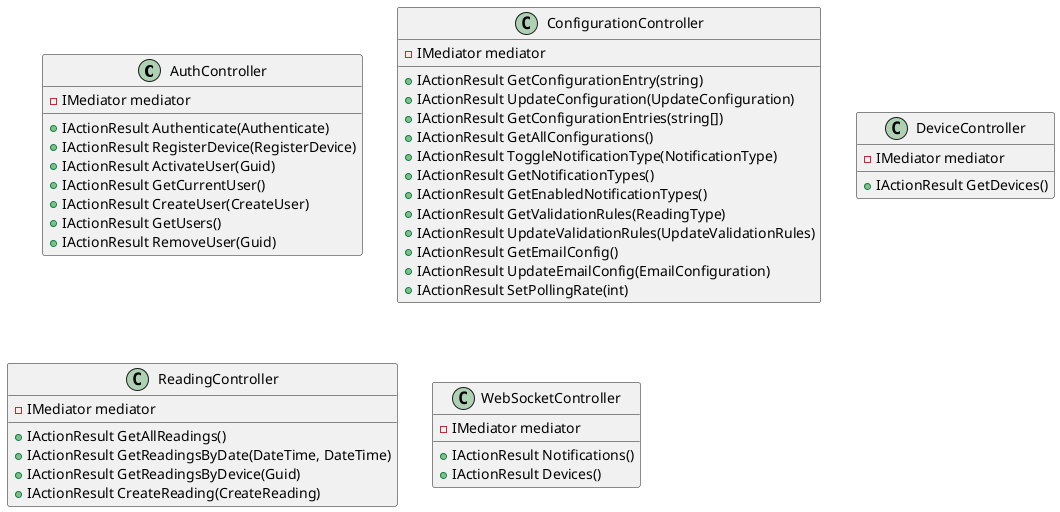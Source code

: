 @startuml

class AuthController {
    - IMediator mediator
    + IActionResult Authenticate(Authenticate)
    + IActionResult RegisterDevice(RegisterDevice)
    + IActionResult ActivateUser(Guid)
    + IActionResult GetCurrentUser()
    + IActionResult CreateUser(CreateUser)
    + IActionResult GetUsers()
    + IActionResult RemoveUser(Guid)
}

class ConfigurationController {
    - IMediator mediator
    + IActionResult GetConfigurationEntry(string)
    + IActionResult UpdateConfiguration(UpdateConfiguration)
    + IActionResult GetConfigurationEntries(string[])
    + IActionResult GetAllConfigurations()
    + IActionResult ToggleNotificationType(NotificationType)
    + IActionResult GetNotificationTypes()
    + IActionResult GetEnabledNotificationTypes()
    + IActionResult GetValidationRules(ReadingType)
    + IActionResult UpdateValidationRules(UpdateValidationRules)
    + IActionResult GetEmailConfig()
    + IActionResult UpdateEmailConfig(EmailConfiguration)
    + IActionResult SetPollingRate(int)
}

class DeviceController {
    - IMediator mediator
    + IActionResult GetDevices()
}

class ReadingController {
    - IMediator mediator
    + IActionResult GetAllReadings()
    + IActionResult GetReadingsByDate(DateTime, DateTime)
    + IActionResult GetReadingsByDevice(Guid)
    + IActionResult CreateReading(CreateReading)
}

class WebSocketController {
    - IMediator mediator
    + IActionResult Notifications()
    + IActionResult Devices()
}

@enduml